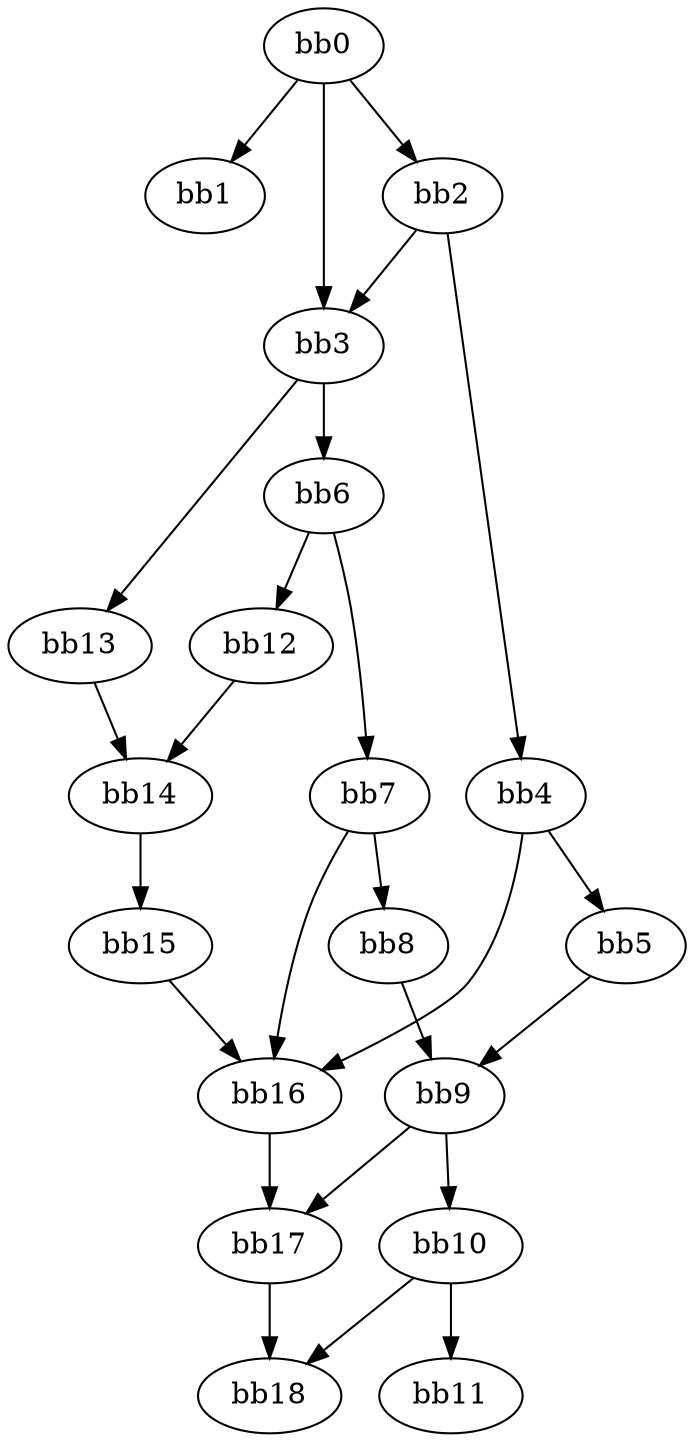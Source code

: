 digraph {
    0 [ label = "bb0\l" ]
    1 [ label = "bb1\l" ]
    2 [ label = "bb2\l" ]
    3 [ label = "bb3\l" ]
    4 [ label = "bb4\l" ]
    5 [ label = "bb5\l" ]
    6 [ label = "bb6\l" ]
    7 [ label = "bb7\l" ]
    8 [ label = "bb8\l" ]
    9 [ label = "bb9\l" ]
    10 [ label = "bb10\l" ]
    11 [ label = "bb11\l" ]
    12 [ label = "bb12\l" ]
    13 [ label = "bb13\l" ]
    14 [ label = "bb14\l" ]
    15 [ label = "bb15\l" ]
    16 [ label = "bb16\l" ]
    17 [ label = "bb17\l" ]
    18 [ label = "bb18\l" ]
    0 -> 1 [ ]
    0 -> 2 [ ]
    0 -> 3 [ ]
    2 -> 3 [ ]
    2 -> 4 [ ]
    3 -> 6 [ ]
    3 -> 13 [ ]
    4 -> 5 [ ]
    4 -> 16 [ ]
    5 -> 9 [ ]
    6 -> 7 [ ]
    6 -> 12 [ ]
    7 -> 8 [ ]
    7 -> 16 [ ]
    8 -> 9 [ ]
    9 -> 10 [ ]
    9 -> 17 [ ]
    10 -> 11 [ ]
    10 -> 18 [ ]
    12 -> 14 [ ]
    13 -> 14 [ ]
    14 -> 15 [ ]
    15 -> 16 [ ]
    16 -> 17 [ ]
    17 -> 18 [ ]
}

